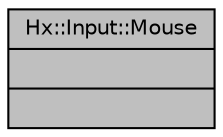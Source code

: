 digraph "Hx::Input::Mouse"
{
  edge [fontname="Helvetica",fontsize="10",labelfontname="Helvetica",labelfontsize="10"];
  node [fontname="Helvetica",fontsize="10",shape=record];
  Node1 [label="{Hx::Input::Mouse\n||}",height=0.2,width=0.4,color="black", fillcolor="grey75", style="filled", fontcolor="black"];
}
